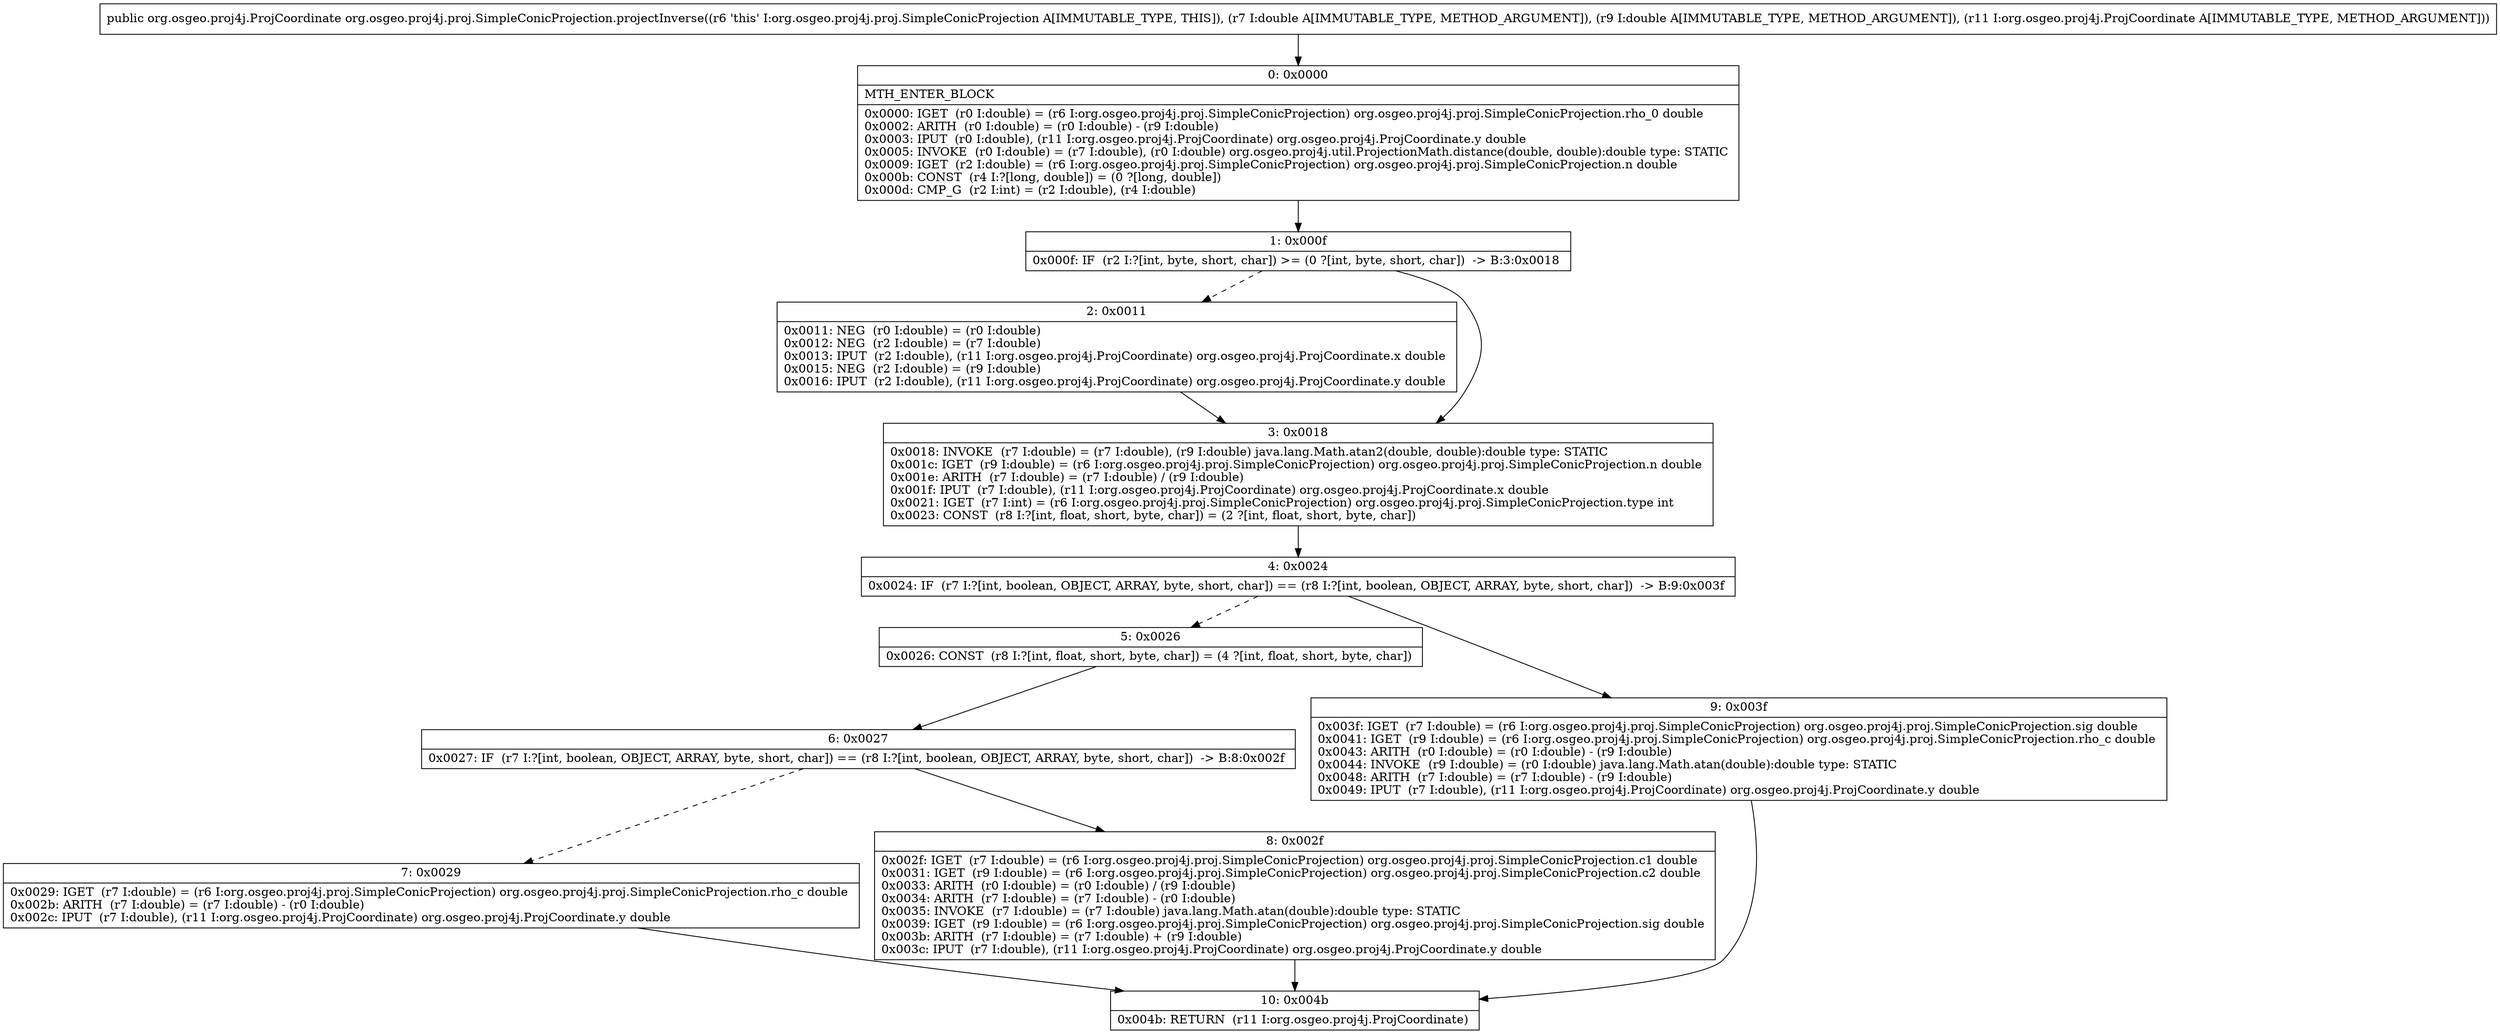 digraph "CFG fororg.osgeo.proj4j.proj.SimpleConicProjection.projectInverse(DDLorg\/osgeo\/proj4j\/ProjCoordinate;)Lorg\/osgeo\/proj4j\/ProjCoordinate;" {
Node_0 [shape=record,label="{0\:\ 0x0000|MTH_ENTER_BLOCK\l|0x0000: IGET  (r0 I:double) = (r6 I:org.osgeo.proj4j.proj.SimpleConicProjection) org.osgeo.proj4j.proj.SimpleConicProjection.rho_0 double \l0x0002: ARITH  (r0 I:double) = (r0 I:double) \- (r9 I:double) \l0x0003: IPUT  (r0 I:double), (r11 I:org.osgeo.proj4j.ProjCoordinate) org.osgeo.proj4j.ProjCoordinate.y double \l0x0005: INVOKE  (r0 I:double) = (r7 I:double), (r0 I:double) org.osgeo.proj4j.util.ProjectionMath.distance(double, double):double type: STATIC \l0x0009: IGET  (r2 I:double) = (r6 I:org.osgeo.proj4j.proj.SimpleConicProjection) org.osgeo.proj4j.proj.SimpleConicProjection.n double \l0x000b: CONST  (r4 I:?[long, double]) = (0 ?[long, double]) \l0x000d: CMP_G  (r2 I:int) = (r2 I:double), (r4 I:double) \l}"];
Node_1 [shape=record,label="{1\:\ 0x000f|0x000f: IF  (r2 I:?[int, byte, short, char]) \>= (0 ?[int, byte, short, char])  \-\> B:3:0x0018 \l}"];
Node_2 [shape=record,label="{2\:\ 0x0011|0x0011: NEG  (r0 I:double) = (r0 I:double) \l0x0012: NEG  (r2 I:double) = (r7 I:double) \l0x0013: IPUT  (r2 I:double), (r11 I:org.osgeo.proj4j.ProjCoordinate) org.osgeo.proj4j.ProjCoordinate.x double \l0x0015: NEG  (r2 I:double) = (r9 I:double) \l0x0016: IPUT  (r2 I:double), (r11 I:org.osgeo.proj4j.ProjCoordinate) org.osgeo.proj4j.ProjCoordinate.y double \l}"];
Node_3 [shape=record,label="{3\:\ 0x0018|0x0018: INVOKE  (r7 I:double) = (r7 I:double), (r9 I:double) java.lang.Math.atan2(double, double):double type: STATIC \l0x001c: IGET  (r9 I:double) = (r6 I:org.osgeo.proj4j.proj.SimpleConicProjection) org.osgeo.proj4j.proj.SimpleConicProjection.n double \l0x001e: ARITH  (r7 I:double) = (r7 I:double) \/ (r9 I:double) \l0x001f: IPUT  (r7 I:double), (r11 I:org.osgeo.proj4j.ProjCoordinate) org.osgeo.proj4j.ProjCoordinate.x double \l0x0021: IGET  (r7 I:int) = (r6 I:org.osgeo.proj4j.proj.SimpleConicProjection) org.osgeo.proj4j.proj.SimpleConicProjection.type int \l0x0023: CONST  (r8 I:?[int, float, short, byte, char]) = (2 ?[int, float, short, byte, char]) \l}"];
Node_4 [shape=record,label="{4\:\ 0x0024|0x0024: IF  (r7 I:?[int, boolean, OBJECT, ARRAY, byte, short, char]) == (r8 I:?[int, boolean, OBJECT, ARRAY, byte, short, char])  \-\> B:9:0x003f \l}"];
Node_5 [shape=record,label="{5\:\ 0x0026|0x0026: CONST  (r8 I:?[int, float, short, byte, char]) = (4 ?[int, float, short, byte, char]) \l}"];
Node_6 [shape=record,label="{6\:\ 0x0027|0x0027: IF  (r7 I:?[int, boolean, OBJECT, ARRAY, byte, short, char]) == (r8 I:?[int, boolean, OBJECT, ARRAY, byte, short, char])  \-\> B:8:0x002f \l}"];
Node_7 [shape=record,label="{7\:\ 0x0029|0x0029: IGET  (r7 I:double) = (r6 I:org.osgeo.proj4j.proj.SimpleConicProjection) org.osgeo.proj4j.proj.SimpleConicProjection.rho_c double \l0x002b: ARITH  (r7 I:double) = (r7 I:double) \- (r0 I:double) \l0x002c: IPUT  (r7 I:double), (r11 I:org.osgeo.proj4j.ProjCoordinate) org.osgeo.proj4j.ProjCoordinate.y double \l}"];
Node_8 [shape=record,label="{8\:\ 0x002f|0x002f: IGET  (r7 I:double) = (r6 I:org.osgeo.proj4j.proj.SimpleConicProjection) org.osgeo.proj4j.proj.SimpleConicProjection.c1 double \l0x0031: IGET  (r9 I:double) = (r6 I:org.osgeo.proj4j.proj.SimpleConicProjection) org.osgeo.proj4j.proj.SimpleConicProjection.c2 double \l0x0033: ARITH  (r0 I:double) = (r0 I:double) \/ (r9 I:double) \l0x0034: ARITH  (r7 I:double) = (r7 I:double) \- (r0 I:double) \l0x0035: INVOKE  (r7 I:double) = (r7 I:double) java.lang.Math.atan(double):double type: STATIC \l0x0039: IGET  (r9 I:double) = (r6 I:org.osgeo.proj4j.proj.SimpleConicProjection) org.osgeo.proj4j.proj.SimpleConicProjection.sig double \l0x003b: ARITH  (r7 I:double) = (r7 I:double) + (r9 I:double) \l0x003c: IPUT  (r7 I:double), (r11 I:org.osgeo.proj4j.ProjCoordinate) org.osgeo.proj4j.ProjCoordinate.y double \l}"];
Node_9 [shape=record,label="{9\:\ 0x003f|0x003f: IGET  (r7 I:double) = (r6 I:org.osgeo.proj4j.proj.SimpleConicProjection) org.osgeo.proj4j.proj.SimpleConicProjection.sig double \l0x0041: IGET  (r9 I:double) = (r6 I:org.osgeo.proj4j.proj.SimpleConicProjection) org.osgeo.proj4j.proj.SimpleConicProjection.rho_c double \l0x0043: ARITH  (r0 I:double) = (r0 I:double) \- (r9 I:double) \l0x0044: INVOKE  (r9 I:double) = (r0 I:double) java.lang.Math.atan(double):double type: STATIC \l0x0048: ARITH  (r7 I:double) = (r7 I:double) \- (r9 I:double) \l0x0049: IPUT  (r7 I:double), (r11 I:org.osgeo.proj4j.ProjCoordinate) org.osgeo.proj4j.ProjCoordinate.y double \l}"];
Node_10 [shape=record,label="{10\:\ 0x004b|0x004b: RETURN  (r11 I:org.osgeo.proj4j.ProjCoordinate) \l}"];
MethodNode[shape=record,label="{public org.osgeo.proj4j.ProjCoordinate org.osgeo.proj4j.proj.SimpleConicProjection.projectInverse((r6 'this' I:org.osgeo.proj4j.proj.SimpleConicProjection A[IMMUTABLE_TYPE, THIS]), (r7 I:double A[IMMUTABLE_TYPE, METHOD_ARGUMENT]), (r9 I:double A[IMMUTABLE_TYPE, METHOD_ARGUMENT]), (r11 I:org.osgeo.proj4j.ProjCoordinate A[IMMUTABLE_TYPE, METHOD_ARGUMENT])) }"];
MethodNode -> Node_0;
Node_0 -> Node_1;
Node_1 -> Node_2[style=dashed];
Node_1 -> Node_3;
Node_2 -> Node_3;
Node_3 -> Node_4;
Node_4 -> Node_5[style=dashed];
Node_4 -> Node_9;
Node_5 -> Node_6;
Node_6 -> Node_7[style=dashed];
Node_6 -> Node_8;
Node_7 -> Node_10;
Node_8 -> Node_10;
Node_9 -> Node_10;
}

